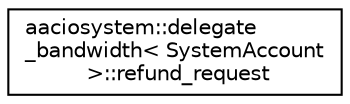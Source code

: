 digraph "Graphical Class Hierarchy"
{
  edge [fontname="Helvetica",fontsize="10",labelfontname="Helvetica",labelfontsize="10"];
  node [fontname="Helvetica",fontsize="10",shape=record];
  rankdir="LR";
  Node0 [label="aaciosystem::delegate\l_bandwidth\< SystemAccount\l \>::refund_request",height=0.2,width=0.4,color="black", fillcolor="white", style="filled",URL="$structaaciosystem_1_1delegate__bandwidth_1_1refund__request.html"];
}
